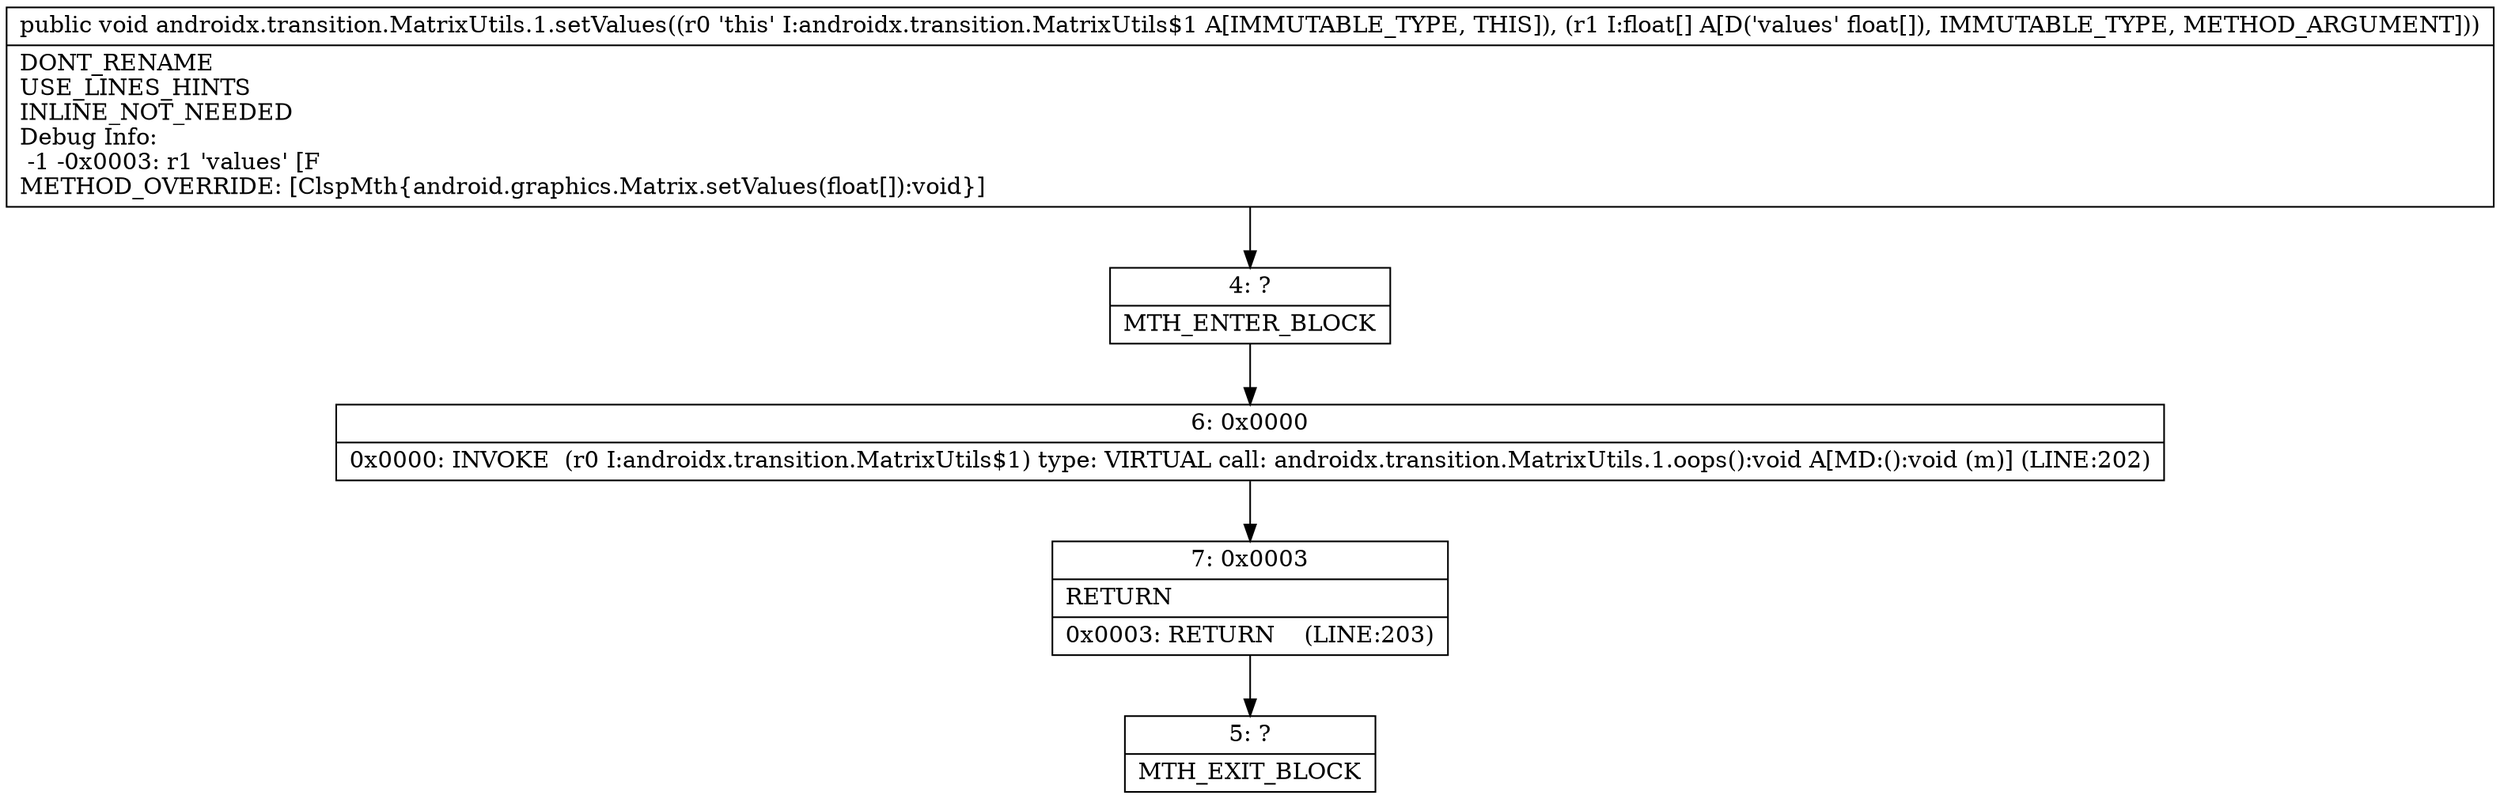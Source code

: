 digraph "CFG forandroidx.transition.MatrixUtils.1.setValues([F)V" {
Node_4 [shape=record,label="{4\:\ ?|MTH_ENTER_BLOCK\l}"];
Node_6 [shape=record,label="{6\:\ 0x0000|0x0000: INVOKE  (r0 I:androidx.transition.MatrixUtils$1) type: VIRTUAL call: androidx.transition.MatrixUtils.1.oops():void A[MD:():void (m)] (LINE:202)\l}"];
Node_7 [shape=record,label="{7\:\ 0x0003|RETURN\l|0x0003: RETURN    (LINE:203)\l}"];
Node_5 [shape=record,label="{5\:\ ?|MTH_EXIT_BLOCK\l}"];
MethodNode[shape=record,label="{public void androidx.transition.MatrixUtils.1.setValues((r0 'this' I:androidx.transition.MatrixUtils$1 A[IMMUTABLE_TYPE, THIS]), (r1 I:float[] A[D('values' float[]), IMMUTABLE_TYPE, METHOD_ARGUMENT]))  | DONT_RENAME\lUSE_LINES_HINTS\lINLINE_NOT_NEEDED\lDebug Info:\l  \-1 \-0x0003: r1 'values' [F\lMETHOD_OVERRIDE: [ClspMth\{android.graphics.Matrix.setValues(float[]):void\}]\l}"];
MethodNode -> Node_4;Node_4 -> Node_6;
Node_6 -> Node_7;
Node_7 -> Node_5;
}

